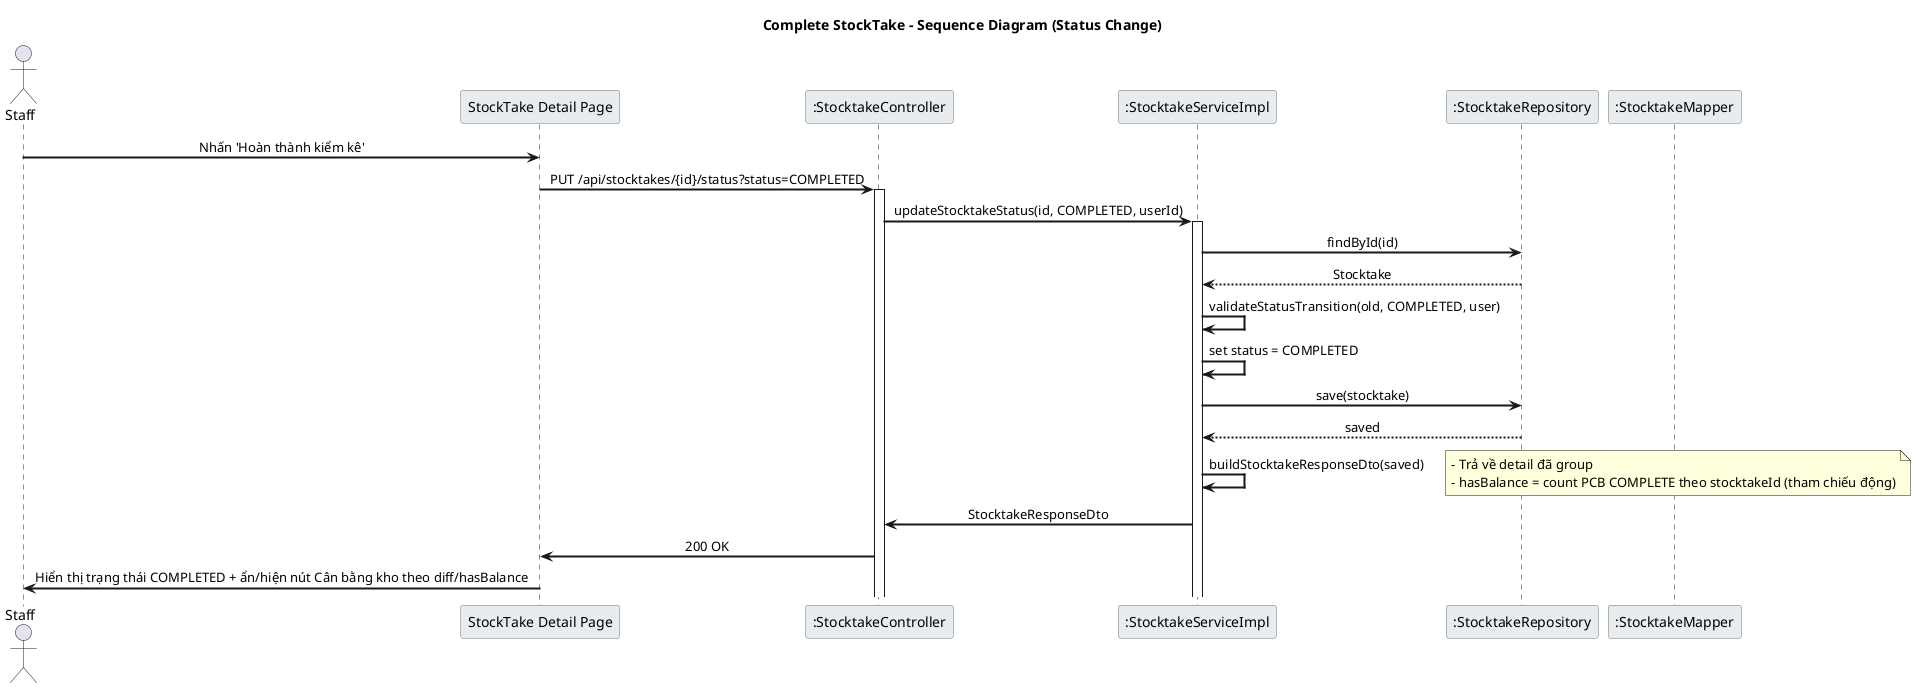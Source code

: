 @startuml Stocktake_Complete_Sequence

skinparam backgroundColor white
skinparam sequenceArrowThickness 2
skinparam sequenceMessageAlign center
skinparam sequenceGroupBodyBackgroundColor #F8F9FA
skinparam sequenceParticipantBorderColor #6C757D
skinparam sequenceParticipantBackgroundColor #E9ECEF
skinparam sequenceLifeLineStroke dash

title Complete StockTake - Sequence Diagram (Status Change)

actor Staff
participant "StockTake Detail Page" as UI
participant ":StocktakeController" as CC
participant ":StocktakeServiceImpl" as CS
participant ":StocktakeRepository" as CR
participant ":StocktakeMapper" as CM

Staff -> UI : Nhấn 'Hoàn thành kiểm kê'
UI -> CC : PUT /api/stocktakes/{id}/status?status=COMPLETED
activate CC
CC -> CS : updateStocktakeStatus(id, COMPLETED, userId)
activate CS
CS -> CR : findById(id)
CR --> CS : Stocktake
CS -> CS : validateStatusTransition(old, COMPLETED, user)
CS -> CS : set status = COMPLETED
CS -> CR : save(stocktake)
CR --> CS : saved
CS -> CS : buildStocktakeResponseDto(saved)
note right
  - Trả về detail đã group
  - hasBalance = count PCB COMPLETE theo stocktakeId (tham chiếu động)
end note
CS -> CC : StocktakeResponseDto
CC -> UI : 200 OK
UI -> Staff : Hiển thị trạng thái COMPLETED + ẩn/hiện nút Cân bằng kho theo diff/hasBalance

@enduml 